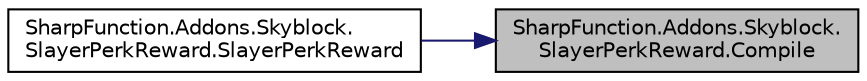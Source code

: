 digraph "SharpFunction.Addons.Skyblock.SlayerPerkReward.Compile"
{
 // LATEX_PDF_SIZE
  edge [fontname="Helvetica",fontsize="10",labelfontname="Helvetica",labelfontsize="10"];
  node [fontname="Helvetica",fontsize="10",shape=record];
  rankdir="RL";
  Node1 [label="SharpFunction.Addons.Skyblock.\lSlayerPerkReward.Compile",height=0.2,width=0.4,color="black", fillcolor="grey75", style="filled", fontcolor="black",tooltip="Creates a new slayer reward"];
  Node1 -> Node2 [dir="back",color="midnightblue",fontsize="10",style="solid",fontname="Helvetica"];
  Node2 [label="SharpFunction.Addons.Skyblock.\lSlayerPerkReward.SlayerPerkReward",height=0.2,width=0.4,color="black", fillcolor="white", style="filled",URL="$class_sharp_function_1_1_addons_1_1_skyblock_1_1_slayer_perk_reward.html#a475420b5d3cf5216f47e35c33b4a61d0",tooltip=" "];
}
